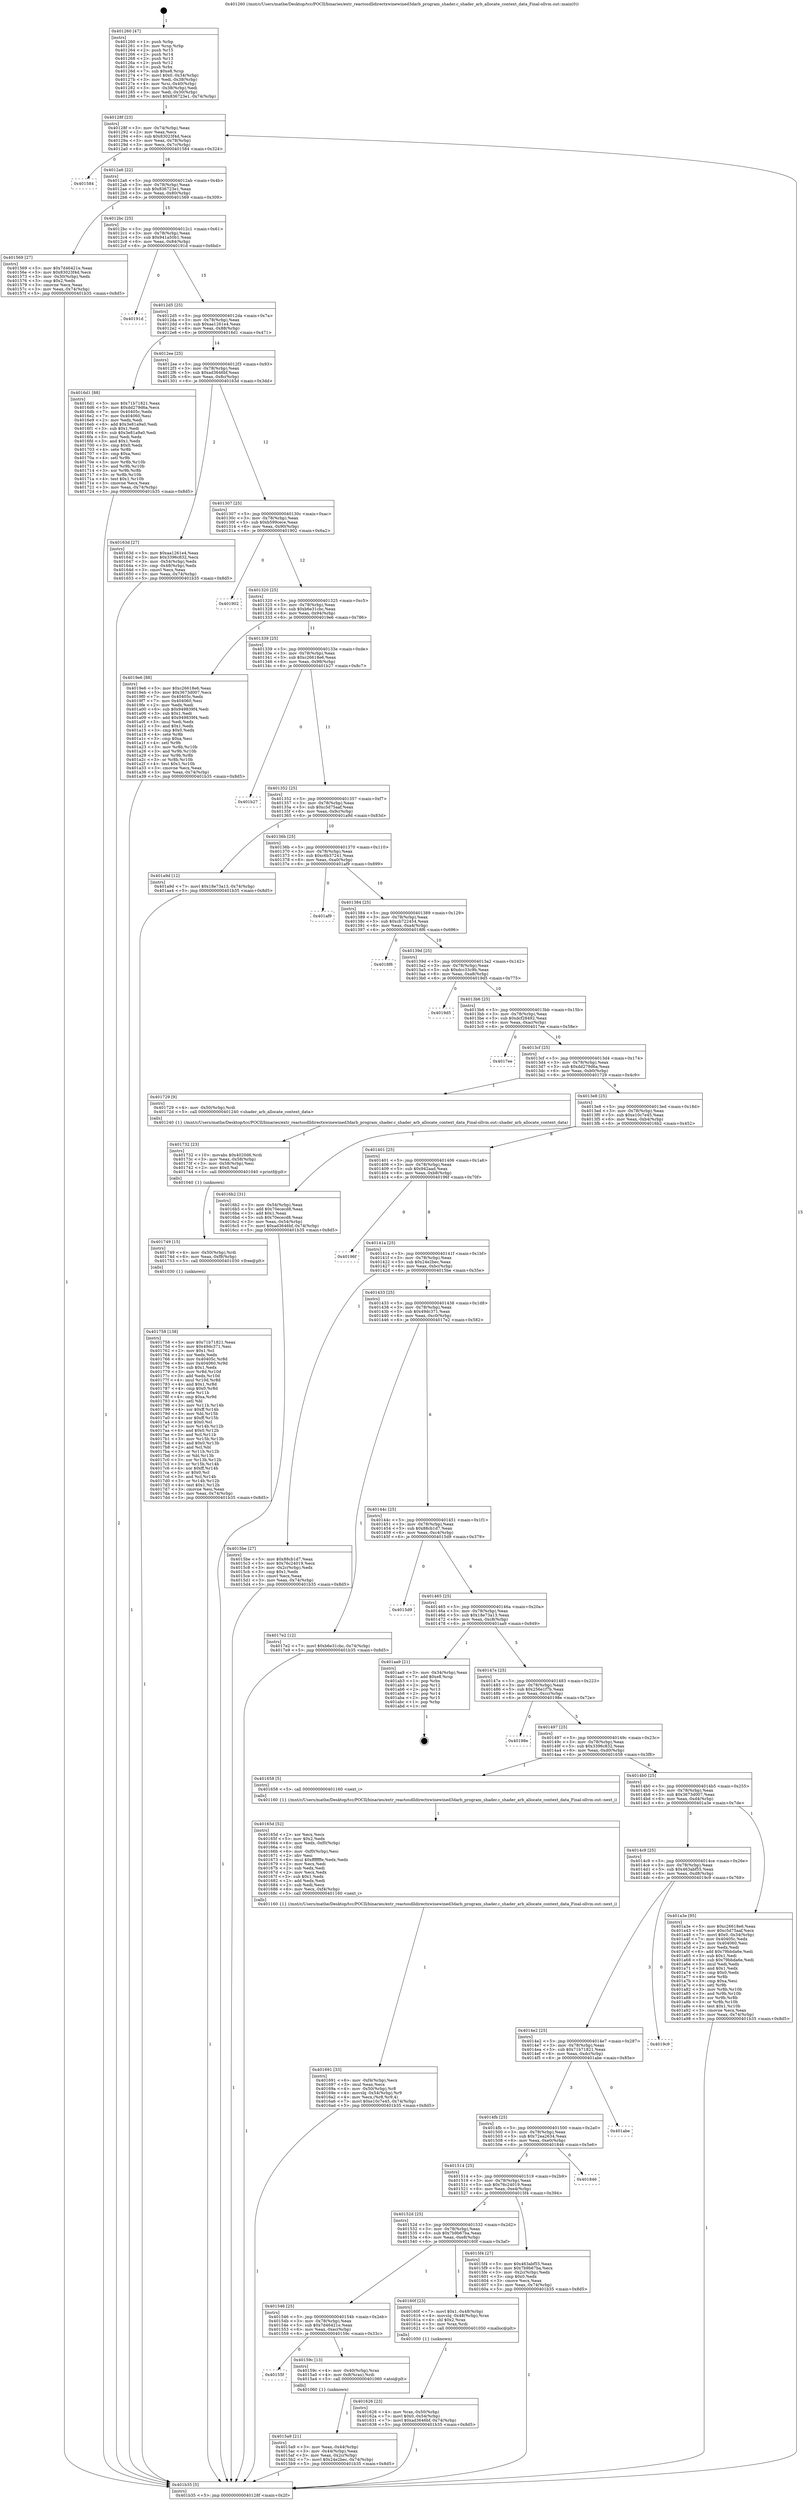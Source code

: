 digraph "0x401260" {
  label = "0x401260 (/mnt/c/Users/mathe/Desktop/tcc/POCII/binaries/extr_reactosdlldirectxwinewined3darb_program_shader.c_shader_arb_allocate_context_data_Final-ollvm.out::main(0))"
  labelloc = "t"
  node[shape=record]

  Entry [label="",width=0.3,height=0.3,shape=circle,fillcolor=black,style=filled]
  "0x40128f" [label="{
     0x40128f [23]\l
     | [instrs]\l
     &nbsp;&nbsp;0x40128f \<+3\>: mov -0x74(%rbp),%eax\l
     &nbsp;&nbsp;0x401292 \<+2\>: mov %eax,%ecx\l
     &nbsp;&nbsp;0x401294 \<+6\>: sub $0x83023f4d,%ecx\l
     &nbsp;&nbsp;0x40129a \<+3\>: mov %eax,-0x78(%rbp)\l
     &nbsp;&nbsp;0x40129d \<+3\>: mov %ecx,-0x7c(%rbp)\l
     &nbsp;&nbsp;0x4012a0 \<+6\>: je 0000000000401584 \<main+0x324\>\l
  }"]
  "0x401584" [label="{
     0x401584\l
  }", style=dashed]
  "0x4012a6" [label="{
     0x4012a6 [22]\l
     | [instrs]\l
     &nbsp;&nbsp;0x4012a6 \<+5\>: jmp 00000000004012ab \<main+0x4b\>\l
     &nbsp;&nbsp;0x4012ab \<+3\>: mov -0x78(%rbp),%eax\l
     &nbsp;&nbsp;0x4012ae \<+5\>: sub $0x836723e1,%eax\l
     &nbsp;&nbsp;0x4012b3 \<+3\>: mov %eax,-0x80(%rbp)\l
     &nbsp;&nbsp;0x4012b6 \<+6\>: je 0000000000401569 \<main+0x309\>\l
  }"]
  Exit [label="",width=0.3,height=0.3,shape=circle,fillcolor=black,style=filled,peripheries=2]
  "0x401569" [label="{
     0x401569 [27]\l
     | [instrs]\l
     &nbsp;&nbsp;0x401569 \<+5\>: mov $0x7d46421e,%eax\l
     &nbsp;&nbsp;0x40156e \<+5\>: mov $0x83023f4d,%ecx\l
     &nbsp;&nbsp;0x401573 \<+3\>: mov -0x30(%rbp),%edx\l
     &nbsp;&nbsp;0x401576 \<+3\>: cmp $0x2,%edx\l
     &nbsp;&nbsp;0x401579 \<+3\>: cmovne %ecx,%eax\l
     &nbsp;&nbsp;0x40157c \<+3\>: mov %eax,-0x74(%rbp)\l
     &nbsp;&nbsp;0x40157f \<+5\>: jmp 0000000000401b35 \<main+0x8d5\>\l
  }"]
  "0x4012bc" [label="{
     0x4012bc [25]\l
     | [instrs]\l
     &nbsp;&nbsp;0x4012bc \<+5\>: jmp 00000000004012c1 \<main+0x61\>\l
     &nbsp;&nbsp;0x4012c1 \<+3\>: mov -0x78(%rbp),%eax\l
     &nbsp;&nbsp;0x4012c4 \<+5\>: sub $0x941a50b1,%eax\l
     &nbsp;&nbsp;0x4012c9 \<+6\>: mov %eax,-0x84(%rbp)\l
     &nbsp;&nbsp;0x4012cf \<+6\>: je 000000000040191d \<main+0x6bd\>\l
  }"]
  "0x401b35" [label="{
     0x401b35 [5]\l
     | [instrs]\l
     &nbsp;&nbsp;0x401b35 \<+5\>: jmp 000000000040128f \<main+0x2f\>\l
  }"]
  "0x401260" [label="{
     0x401260 [47]\l
     | [instrs]\l
     &nbsp;&nbsp;0x401260 \<+1\>: push %rbp\l
     &nbsp;&nbsp;0x401261 \<+3\>: mov %rsp,%rbp\l
     &nbsp;&nbsp;0x401264 \<+2\>: push %r15\l
     &nbsp;&nbsp;0x401266 \<+2\>: push %r14\l
     &nbsp;&nbsp;0x401268 \<+2\>: push %r13\l
     &nbsp;&nbsp;0x40126a \<+2\>: push %r12\l
     &nbsp;&nbsp;0x40126c \<+1\>: push %rbx\l
     &nbsp;&nbsp;0x40126d \<+7\>: sub $0xe8,%rsp\l
     &nbsp;&nbsp;0x401274 \<+7\>: movl $0x0,-0x34(%rbp)\l
     &nbsp;&nbsp;0x40127b \<+3\>: mov %edi,-0x38(%rbp)\l
     &nbsp;&nbsp;0x40127e \<+4\>: mov %rsi,-0x40(%rbp)\l
     &nbsp;&nbsp;0x401282 \<+3\>: mov -0x38(%rbp),%edi\l
     &nbsp;&nbsp;0x401285 \<+3\>: mov %edi,-0x30(%rbp)\l
     &nbsp;&nbsp;0x401288 \<+7\>: movl $0x836723e1,-0x74(%rbp)\l
  }"]
  "0x401758" [label="{
     0x401758 [138]\l
     | [instrs]\l
     &nbsp;&nbsp;0x401758 \<+5\>: mov $0x71b71821,%eax\l
     &nbsp;&nbsp;0x40175d \<+5\>: mov $0x49dc371,%esi\l
     &nbsp;&nbsp;0x401762 \<+2\>: mov $0x1,%cl\l
     &nbsp;&nbsp;0x401764 \<+2\>: xor %edx,%edx\l
     &nbsp;&nbsp;0x401766 \<+8\>: mov 0x40405c,%r8d\l
     &nbsp;&nbsp;0x40176e \<+8\>: mov 0x404060,%r9d\l
     &nbsp;&nbsp;0x401776 \<+3\>: sub $0x1,%edx\l
     &nbsp;&nbsp;0x401779 \<+3\>: mov %r8d,%r10d\l
     &nbsp;&nbsp;0x40177c \<+3\>: add %edx,%r10d\l
     &nbsp;&nbsp;0x40177f \<+4\>: imul %r10d,%r8d\l
     &nbsp;&nbsp;0x401783 \<+4\>: and $0x1,%r8d\l
     &nbsp;&nbsp;0x401787 \<+4\>: cmp $0x0,%r8d\l
     &nbsp;&nbsp;0x40178b \<+4\>: sete %r11b\l
     &nbsp;&nbsp;0x40178f \<+4\>: cmp $0xa,%r9d\l
     &nbsp;&nbsp;0x401793 \<+3\>: setl %bl\l
     &nbsp;&nbsp;0x401796 \<+3\>: mov %r11b,%r14b\l
     &nbsp;&nbsp;0x401799 \<+4\>: xor $0xff,%r14b\l
     &nbsp;&nbsp;0x40179d \<+3\>: mov %bl,%r15b\l
     &nbsp;&nbsp;0x4017a0 \<+4\>: xor $0xff,%r15b\l
     &nbsp;&nbsp;0x4017a4 \<+3\>: xor $0x0,%cl\l
     &nbsp;&nbsp;0x4017a7 \<+3\>: mov %r14b,%r12b\l
     &nbsp;&nbsp;0x4017aa \<+4\>: and $0x0,%r12b\l
     &nbsp;&nbsp;0x4017ae \<+3\>: and %cl,%r11b\l
     &nbsp;&nbsp;0x4017b1 \<+3\>: mov %r15b,%r13b\l
     &nbsp;&nbsp;0x4017b4 \<+4\>: and $0x0,%r13b\l
     &nbsp;&nbsp;0x4017b8 \<+2\>: and %cl,%bl\l
     &nbsp;&nbsp;0x4017ba \<+3\>: or %r11b,%r12b\l
     &nbsp;&nbsp;0x4017bd \<+3\>: or %bl,%r13b\l
     &nbsp;&nbsp;0x4017c0 \<+3\>: xor %r13b,%r12b\l
     &nbsp;&nbsp;0x4017c3 \<+3\>: or %r15b,%r14b\l
     &nbsp;&nbsp;0x4017c6 \<+4\>: xor $0xff,%r14b\l
     &nbsp;&nbsp;0x4017ca \<+3\>: or $0x0,%cl\l
     &nbsp;&nbsp;0x4017cd \<+3\>: and %cl,%r14b\l
     &nbsp;&nbsp;0x4017d0 \<+3\>: or %r14b,%r12b\l
     &nbsp;&nbsp;0x4017d3 \<+4\>: test $0x1,%r12b\l
     &nbsp;&nbsp;0x4017d7 \<+3\>: cmovne %esi,%eax\l
     &nbsp;&nbsp;0x4017da \<+3\>: mov %eax,-0x74(%rbp)\l
     &nbsp;&nbsp;0x4017dd \<+5\>: jmp 0000000000401b35 \<main+0x8d5\>\l
  }"]
  "0x40191d" [label="{
     0x40191d\l
  }", style=dashed]
  "0x4012d5" [label="{
     0x4012d5 [25]\l
     | [instrs]\l
     &nbsp;&nbsp;0x4012d5 \<+5\>: jmp 00000000004012da \<main+0x7a\>\l
     &nbsp;&nbsp;0x4012da \<+3\>: mov -0x78(%rbp),%eax\l
     &nbsp;&nbsp;0x4012dd \<+5\>: sub $0xaa1261e4,%eax\l
     &nbsp;&nbsp;0x4012e2 \<+6\>: mov %eax,-0x88(%rbp)\l
     &nbsp;&nbsp;0x4012e8 \<+6\>: je 00000000004016d1 \<main+0x471\>\l
  }"]
  "0x401749" [label="{
     0x401749 [15]\l
     | [instrs]\l
     &nbsp;&nbsp;0x401749 \<+4\>: mov -0x50(%rbp),%rdi\l
     &nbsp;&nbsp;0x40174d \<+6\>: mov %eax,-0xf8(%rbp)\l
     &nbsp;&nbsp;0x401753 \<+5\>: call 0000000000401030 \<free@plt\>\l
     | [calls]\l
     &nbsp;&nbsp;0x401030 \{1\} (unknown)\l
  }"]
  "0x4016d1" [label="{
     0x4016d1 [88]\l
     | [instrs]\l
     &nbsp;&nbsp;0x4016d1 \<+5\>: mov $0x71b71821,%eax\l
     &nbsp;&nbsp;0x4016d6 \<+5\>: mov $0xdd279d6a,%ecx\l
     &nbsp;&nbsp;0x4016db \<+7\>: mov 0x40405c,%edx\l
     &nbsp;&nbsp;0x4016e2 \<+7\>: mov 0x404060,%esi\l
     &nbsp;&nbsp;0x4016e9 \<+2\>: mov %edx,%edi\l
     &nbsp;&nbsp;0x4016eb \<+6\>: add $0x3e81a9a0,%edi\l
     &nbsp;&nbsp;0x4016f1 \<+3\>: sub $0x1,%edi\l
     &nbsp;&nbsp;0x4016f4 \<+6\>: sub $0x3e81a9a0,%edi\l
     &nbsp;&nbsp;0x4016fa \<+3\>: imul %edi,%edx\l
     &nbsp;&nbsp;0x4016fd \<+3\>: and $0x1,%edx\l
     &nbsp;&nbsp;0x401700 \<+3\>: cmp $0x0,%edx\l
     &nbsp;&nbsp;0x401703 \<+4\>: sete %r8b\l
     &nbsp;&nbsp;0x401707 \<+3\>: cmp $0xa,%esi\l
     &nbsp;&nbsp;0x40170a \<+4\>: setl %r9b\l
     &nbsp;&nbsp;0x40170e \<+3\>: mov %r8b,%r10b\l
     &nbsp;&nbsp;0x401711 \<+3\>: and %r9b,%r10b\l
     &nbsp;&nbsp;0x401714 \<+3\>: xor %r9b,%r8b\l
     &nbsp;&nbsp;0x401717 \<+3\>: or %r8b,%r10b\l
     &nbsp;&nbsp;0x40171a \<+4\>: test $0x1,%r10b\l
     &nbsp;&nbsp;0x40171e \<+3\>: cmovne %ecx,%eax\l
     &nbsp;&nbsp;0x401721 \<+3\>: mov %eax,-0x74(%rbp)\l
     &nbsp;&nbsp;0x401724 \<+5\>: jmp 0000000000401b35 \<main+0x8d5\>\l
  }"]
  "0x4012ee" [label="{
     0x4012ee [25]\l
     | [instrs]\l
     &nbsp;&nbsp;0x4012ee \<+5\>: jmp 00000000004012f3 \<main+0x93\>\l
     &nbsp;&nbsp;0x4012f3 \<+3\>: mov -0x78(%rbp),%eax\l
     &nbsp;&nbsp;0x4012f6 \<+5\>: sub $0xad3646bf,%eax\l
     &nbsp;&nbsp;0x4012fb \<+6\>: mov %eax,-0x8c(%rbp)\l
     &nbsp;&nbsp;0x401301 \<+6\>: je 000000000040163d \<main+0x3dd\>\l
  }"]
  "0x401732" [label="{
     0x401732 [23]\l
     | [instrs]\l
     &nbsp;&nbsp;0x401732 \<+10\>: movabs $0x4020d6,%rdi\l
     &nbsp;&nbsp;0x40173c \<+3\>: mov %eax,-0x58(%rbp)\l
     &nbsp;&nbsp;0x40173f \<+3\>: mov -0x58(%rbp),%esi\l
     &nbsp;&nbsp;0x401742 \<+2\>: mov $0x0,%al\l
     &nbsp;&nbsp;0x401744 \<+5\>: call 0000000000401040 \<printf@plt\>\l
     | [calls]\l
     &nbsp;&nbsp;0x401040 \{1\} (unknown)\l
  }"]
  "0x40163d" [label="{
     0x40163d [27]\l
     | [instrs]\l
     &nbsp;&nbsp;0x40163d \<+5\>: mov $0xaa1261e4,%eax\l
     &nbsp;&nbsp;0x401642 \<+5\>: mov $0x3396c832,%ecx\l
     &nbsp;&nbsp;0x401647 \<+3\>: mov -0x54(%rbp),%edx\l
     &nbsp;&nbsp;0x40164a \<+3\>: cmp -0x48(%rbp),%edx\l
     &nbsp;&nbsp;0x40164d \<+3\>: cmovl %ecx,%eax\l
     &nbsp;&nbsp;0x401650 \<+3\>: mov %eax,-0x74(%rbp)\l
     &nbsp;&nbsp;0x401653 \<+5\>: jmp 0000000000401b35 \<main+0x8d5\>\l
  }"]
  "0x401307" [label="{
     0x401307 [25]\l
     | [instrs]\l
     &nbsp;&nbsp;0x401307 \<+5\>: jmp 000000000040130c \<main+0xac\>\l
     &nbsp;&nbsp;0x40130c \<+3\>: mov -0x78(%rbp),%eax\l
     &nbsp;&nbsp;0x40130f \<+5\>: sub $0xb599cece,%eax\l
     &nbsp;&nbsp;0x401314 \<+6\>: mov %eax,-0x90(%rbp)\l
     &nbsp;&nbsp;0x40131a \<+6\>: je 0000000000401902 \<main+0x6a2\>\l
  }"]
  "0x401691" [label="{
     0x401691 [33]\l
     | [instrs]\l
     &nbsp;&nbsp;0x401691 \<+6\>: mov -0xf4(%rbp),%ecx\l
     &nbsp;&nbsp;0x401697 \<+3\>: imul %eax,%ecx\l
     &nbsp;&nbsp;0x40169a \<+4\>: mov -0x50(%rbp),%r8\l
     &nbsp;&nbsp;0x40169e \<+4\>: movslq -0x54(%rbp),%r9\l
     &nbsp;&nbsp;0x4016a2 \<+4\>: mov %ecx,(%r8,%r9,4)\l
     &nbsp;&nbsp;0x4016a6 \<+7\>: movl $0xe10c7e45,-0x74(%rbp)\l
     &nbsp;&nbsp;0x4016ad \<+5\>: jmp 0000000000401b35 \<main+0x8d5\>\l
  }"]
  "0x401902" [label="{
     0x401902\l
  }", style=dashed]
  "0x401320" [label="{
     0x401320 [25]\l
     | [instrs]\l
     &nbsp;&nbsp;0x401320 \<+5\>: jmp 0000000000401325 \<main+0xc5\>\l
     &nbsp;&nbsp;0x401325 \<+3\>: mov -0x78(%rbp),%eax\l
     &nbsp;&nbsp;0x401328 \<+5\>: sub $0xb6e31cbc,%eax\l
     &nbsp;&nbsp;0x40132d \<+6\>: mov %eax,-0x94(%rbp)\l
     &nbsp;&nbsp;0x401333 \<+6\>: je 00000000004019e6 \<main+0x786\>\l
  }"]
  "0x40165d" [label="{
     0x40165d [52]\l
     | [instrs]\l
     &nbsp;&nbsp;0x40165d \<+2\>: xor %ecx,%ecx\l
     &nbsp;&nbsp;0x40165f \<+5\>: mov $0x2,%edx\l
     &nbsp;&nbsp;0x401664 \<+6\>: mov %edx,-0xf0(%rbp)\l
     &nbsp;&nbsp;0x40166a \<+1\>: cltd\l
     &nbsp;&nbsp;0x40166b \<+6\>: mov -0xf0(%rbp),%esi\l
     &nbsp;&nbsp;0x401671 \<+2\>: idiv %esi\l
     &nbsp;&nbsp;0x401673 \<+6\>: imul $0xfffffffe,%edx,%edx\l
     &nbsp;&nbsp;0x401679 \<+2\>: mov %ecx,%edi\l
     &nbsp;&nbsp;0x40167b \<+2\>: sub %edx,%edi\l
     &nbsp;&nbsp;0x40167d \<+2\>: mov %ecx,%edx\l
     &nbsp;&nbsp;0x40167f \<+3\>: sub $0x1,%edx\l
     &nbsp;&nbsp;0x401682 \<+2\>: add %edx,%edi\l
     &nbsp;&nbsp;0x401684 \<+2\>: sub %edi,%ecx\l
     &nbsp;&nbsp;0x401686 \<+6\>: mov %ecx,-0xf4(%rbp)\l
     &nbsp;&nbsp;0x40168c \<+5\>: call 0000000000401160 \<next_i\>\l
     | [calls]\l
     &nbsp;&nbsp;0x401160 \{1\} (/mnt/c/Users/mathe/Desktop/tcc/POCII/binaries/extr_reactosdlldirectxwinewined3darb_program_shader.c_shader_arb_allocate_context_data_Final-ollvm.out::next_i)\l
  }"]
  "0x4019e6" [label="{
     0x4019e6 [88]\l
     | [instrs]\l
     &nbsp;&nbsp;0x4019e6 \<+5\>: mov $0xc26618e6,%eax\l
     &nbsp;&nbsp;0x4019eb \<+5\>: mov $0x3673d007,%ecx\l
     &nbsp;&nbsp;0x4019f0 \<+7\>: mov 0x40405c,%edx\l
     &nbsp;&nbsp;0x4019f7 \<+7\>: mov 0x404060,%esi\l
     &nbsp;&nbsp;0x4019fe \<+2\>: mov %edx,%edi\l
     &nbsp;&nbsp;0x401a00 \<+6\>: sub $0x949839f4,%edi\l
     &nbsp;&nbsp;0x401a06 \<+3\>: sub $0x1,%edi\l
     &nbsp;&nbsp;0x401a09 \<+6\>: add $0x949839f4,%edi\l
     &nbsp;&nbsp;0x401a0f \<+3\>: imul %edi,%edx\l
     &nbsp;&nbsp;0x401a12 \<+3\>: and $0x1,%edx\l
     &nbsp;&nbsp;0x401a15 \<+3\>: cmp $0x0,%edx\l
     &nbsp;&nbsp;0x401a18 \<+4\>: sete %r8b\l
     &nbsp;&nbsp;0x401a1c \<+3\>: cmp $0xa,%esi\l
     &nbsp;&nbsp;0x401a1f \<+4\>: setl %r9b\l
     &nbsp;&nbsp;0x401a23 \<+3\>: mov %r8b,%r10b\l
     &nbsp;&nbsp;0x401a26 \<+3\>: and %r9b,%r10b\l
     &nbsp;&nbsp;0x401a29 \<+3\>: xor %r9b,%r8b\l
     &nbsp;&nbsp;0x401a2c \<+3\>: or %r8b,%r10b\l
     &nbsp;&nbsp;0x401a2f \<+4\>: test $0x1,%r10b\l
     &nbsp;&nbsp;0x401a33 \<+3\>: cmovne %ecx,%eax\l
     &nbsp;&nbsp;0x401a36 \<+3\>: mov %eax,-0x74(%rbp)\l
     &nbsp;&nbsp;0x401a39 \<+5\>: jmp 0000000000401b35 \<main+0x8d5\>\l
  }"]
  "0x401339" [label="{
     0x401339 [25]\l
     | [instrs]\l
     &nbsp;&nbsp;0x401339 \<+5\>: jmp 000000000040133e \<main+0xde\>\l
     &nbsp;&nbsp;0x40133e \<+3\>: mov -0x78(%rbp),%eax\l
     &nbsp;&nbsp;0x401341 \<+5\>: sub $0xc26618e6,%eax\l
     &nbsp;&nbsp;0x401346 \<+6\>: mov %eax,-0x98(%rbp)\l
     &nbsp;&nbsp;0x40134c \<+6\>: je 0000000000401b27 \<main+0x8c7\>\l
  }"]
  "0x401626" [label="{
     0x401626 [23]\l
     | [instrs]\l
     &nbsp;&nbsp;0x401626 \<+4\>: mov %rax,-0x50(%rbp)\l
     &nbsp;&nbsp;0x40162a \<+7\>: movl $0x0,-0x54(%rbp)\l
     &nbsp;&nbsp;0x401631 \<+7\>: movl $0xad3646bf,-0x74(%rbp)\l
     &nbsp;&nbsp;0x401638 \<+5\>: jmp 0000000000401b35 \<main+0x8d5\>\l
  }"]
  "0x401b27" [label="{
     0x401b27\l
  }", style=dashed]
  "0x401352" [label="{
     0x401352 [25]\l
     | [instrs]\l
     &nbsp;&nbsp;0x401352 \<+5\>: jmp 0000000000401357 \<main+0xf7\>\l
     &nbsp;&nbsp;0x401357 \<+3\>: mov -0x78(%rbp),%eax\l
     &nbsp;&nbsp;0x40135a \<+5\>: sub $0xc5d75aaf,%eax\l
     &nbsp;&nbsp;0x40135f \<+6\>: mov %eax,-0x9c(%rbp)\l
     &nbsp;&nbsp;0x401365 \<+6\>: je 0000000000401a9d \<main+0x83d\>\l
  }"]
  "0x4015a9" [label="{
     0x4015a9 [21]\l
     | [instrs]\l
     &nbsp;&nbsp;0x4015a9 \<+3\>: mov %eax,-0x44(%rbp)\l
     &nbsp;&nbsp;0x4015ac \<+3\>: mov -0x44(%rbp),%eax\l
     &nbsp;&nbsp;0x4015af \<+3\>: mov %eax,-0x2c(%rbp)\l
     &nbsp;&nbsp;0x4015b2 \<+7\>: movl $0x24e2bec,-0x74(%rbp)\l
     &nbsp;&nbsp;0x4015b9 \<+5\>: jmp 0000000000401b35 \<main+0x8d5\>\l
  }"]
  "0x401a9d" [label="{
     0x401a9d [12]\l
     | [instrs]\l
     &nbsp;&nbsp;0x401a9d \<+7\>: movl $0x18e73a13,-0x74(%rbp)\l
     &nbsp;&nbsp;0x401aa4 \<+5\>: jmp 0000000000401b35 \<main+0x8d5\>\l
  }"]
  "0x40136b" [label="{
     0x40136b [25]\l
     | [instrs]\l
     &nbsp;&nbsp;0x40136b \<+5\>: jmp 0000000000401370 \<main+0x110\>\l
     &nbsp;&nbsp;0x401370 \<+3\>: mov -0x78(%rbp),%eax\l
     &nbsp;&nbsp;0x401373 \<+5\>: sub $0xc6b37241,%eax\l
     &nbsp;&nbsp;0x401378 \<+6\>: mov %eax,-0xa0(%rbp)\l
     &nbsp;&nbsp;0x40137e \<+6\>: je 0000000000401af9 \<main+0x899\>\l
  }"]
  "0x40155f" [label="{
     0x40155f\l
  }", style=dashed]
  "0x401af9" [label="{
     0x401af9\l
  }", style=dashed]
  "0x401384" [label="{
     0x401384 [25]\l
     | [instrs]\l
     &nbsp;&nbsp;0x401384 \<+5\>: jmp 0000000000401389 \<main+0x129\>\l
     &nbsp;&nbsp;0x401389 \<+3\>: mov -0x78(%rbp),%eax\l
     &nbsp;&nbsp;0x40138c \<+5\>: sub $0xcb722454,%eax\l
     &nbsp;&nbsp;0x401391 \<+6\>: mov %eax,-0xa4(%rbp)\l
     &nbsp;&nbsp;0x401397 \<+6\>: je 00000000004018f6 \<main+0x696\>\l
  }"]
  "0x40159c" [label="{
     0x40159c [13]\l
     | [instrs]\l
     &nbsp;&nbsp;0x40159c \<+4\>: mov -0x40(%rbp),%rax\l
     &nbsp;&nbsp;0x4015a0 \<+4\>: mov 0x8(%rax),%rdi\l
     &nbsp;&nbsp;0x4015a4 \<+5\>: call 0000000000401060 \<atoi@plt\>\l
     | [calls]\l
     &nbsp;&nbsp;0x401060 \{1\} (unknown)\l
  }"]
  "0x4018f6" [label="{
     0x4018f6\l
  }", style=dashed]
  "0x40139d" [label="{
     0x40139d [25]\l
     | [instrs]\l
     &nbsp;&nbsp;0x40139d \<+5\>: jmp 00000000004013a2 \<main+0x142\>\l
     &nbsp;&nbsp;0x4013a2 \<+3\>: mov -0x78(%rbp),%eax\l
     &nbsp;&nbsp;0x4013a5 \<+5\>: sub $0xdcc33c9b,%eax\l
     &nbsp;&nbsp;0x4013aa \<+6\>: mov %eax,-0xa8(%rbp)\l
     &nbsp;&nbsp;0x4013b0 \<+6\>: je 00000000004019d5 \<main+0x775\>\l
  }"]
  "0x401546" [label="{
     0x401546 [25]\l
     | [instrs]\l
     &nbsp;&nbsp;0x401546 \<+5\>: jmp 000000000040154b \<main+0x2eb\>\l
     &nbsp;&nbsp;0x40154b \<+3\>: mov -0x78(%rbp),%eax\l
     &nbsp;&nbsp;0x40154e \<+5\>: sub $0x7d46421e,%eax\l
     &nbsp;&nbsp;0x401553 \<+6\>: mov %eax,-0xec(%rbp)\l
     &nbsp;&nbsp;0x401559 \<+6\>: je 000000000040159c \<main+0x33c\>\l
  }"]
  "0x4019d5" [label="{
     0x4019d5\l
  }", style=dashed]
  "0x4013b6" [label="{
     0x4013b6 [25]\l
     | [instrs]\l
     &nbsp;&nbsp;0x4013b6 \<+5\>: jmp 00000000004013bb \<main+0x15b\>\l
     &nbsp;&nbsp;0x4013bb \<+3\>: mov -0x78(%rbp),%eax\l
     &nbsp;&nbsp;0x4013be \<+5\>: sub $0xdcf28492,%eax\l
     &nbsp;&nbsp;0x4013c3 \<+6\>: mov %eax,-0xac(%rbp)\l
     &nbsp;&nbsp;0x4013c9 \<+6\>: je 00000000004017ee \<main+0x58e\>\l
  }"]
  "0x40160f" [label="{
     0x40160f [23]\l
     | [instrs]\l
     &nbsp;&nbsp;0x40160f \<+7\>: movl $0x1,-0x48(%rbp)\l
     &nbsp;&nbsp;0x401616 \<+4\>: movslq -0x48(%rbp),%rax\l
     &nbsp;&nbsp;0x40161a \<+4\>: shl $0x2,%rax\l
     &nbsp;&nbsp;0x40161e \<+3\>: mov %rax,%rdi\l
     &nbsp;&nbsp;0x401621 \<+5\>: call 0000000000401050 \<malloc@plt\>\l
     | [calls]\l
     &nbsp;&nbsp;0x401050 \{1\} (unknown)\l
  }"]
  "0x4017ee" [label="{
     0x4017ee\l
  }", style=dashed]
  "0x4013cf" [label="{
     0x4013cf [25]\l
     | [instrs]\l
     &nbsp;&nbsp;0x4013cf \<+5\>: jmp 00000000004013d4 \<main+0x174\>\l
     &nbsp;&nbsp;0x4013d4 \<+3\>: mov -0x78(%rbp),%eax\l
     &nbsp;&nbsp;0x4013d7 \<+5\>: sub $0xdd279d6a,%eax\l
     &nbsp;&nbsp;0x4013dc \<+6\>: mov %eax,-0xb0(%rbp)\l
     &nbsp;&nbsp;0x4013e2 \<+6\>: je 0000000000401729 \<main+0x4c9\>\l
  }"]
  "0x40152d" [label="{
     0x40152d [25]\l
     | [instrs]\l
     &nbsp;&nbsp;0x40152d \<+5\>: jmp 0000000000401532 \<main+0x2d2\>\l
     &nbsp;&nbsp;0x401532 \<+3\>: mov -0x78(%rbp),%eax\l
     &nbsp;&nbsp;0x401535 \<+5\>: sub $0x7b9b67ba,%eax\l
     &nbsp;&nbsp;0x40153a \<+6\>: mov %eax,-0xe8(%rbp)\l
     &nbsp;&nbsp;0x401540 \<+6\>: je 000000000040160f \<main+0x3af\>\l
  }"]
  "0x401729" [label="{
     0x401729 [9]\l
     | [instrs]\l
     &nbsp;&nbsp;0x401729 \<+4\>: mov -0x50(%rbp),%rdi\l
     &nbsp;&nbsp;0x40172d \<+5\>: call 0000000000401240 \<shader_arb_allocate_context_data\>\l
     | [calls]\l
     &nbsp;&nbsp;0x401240 \{1\} (/mnt/c/Users/mathe/Desktop/tcc/POCII/binaries/extr_reactosdlldirectxwinewined3darb_program_shader.c_shader_arb_allocate_context_data_Final-ollvm.out::shader_arb_allocate_context_data)\l
  }"]
  "0x4013e8" [label="{
     0x4013e8 [25]\l
     | [instrs]\l
     &nbsp;&nbsp;0x4013e8 \<+5\>: jmp 00000000004013ed \<main+0x18d\>\l
     &nbsp;&nbsp;0x4013ed \<+3\>: mov -0x78(%rbp),%eax\l
     &nbsp;&nbsp;0x4013f0 \<+5\>: sub $0xe10c7e45,%eax\l
     &nbsp;&nbsp;0x4013f5 \<+6\>: mov %eax,-0xb4(%rbp)\l
     &nbsp;&nbsp;0x4013fb \<+6\>: je 00000000004016b2 \<main+0x452\>\l
  }"]
  "0x4015f4" [label="{
     0x4015f4 [27]\l
     | [instrs]\l
     &nbsp;&nbsp;0x4015f4 \<+5\>: mov $0x463abf55,%eax\l
     &nbsp;&nbsp;0x4015f9 \<+5\>: mov $0x7b9b67ba,%ecx\l
     &nbsp;&nbsp;0x4015fe \<+3\>: mov -0x2c(%rbp),%edx\l
     &nbsp;&nbsp;0x401601 \<+3\>: cmp $0x0,%edx\l
     &nbsp;&nbsp;0x401604 \<+3\>: cmove %ecx,%eax\l
     &nbsp;&nbsp;0x401607 \<+3\>: mov %eax,-0x74(%rbp)\l
     &nbsp;&nbsp;0x40160a \<+5\>: jmp 0000000000401b35 \<main+0x8d5\>\l
  }"]
  "0x4016b2" [label="{
     0x4016b2 [31]\l
     | [instrs]\l
     &nbsp;&nbsp;0x4016b2 \<+3\>: mov -0x54(%rbp),%eax\l
     &nbsp;&nbsp;0x4016b5 \<+5\>: add $0x70ececd8,%eax\l
     &nbsp;&nbsp;0x4016ba \<+3\>: add $0x1,%eax\l
     &nbsp;&nbsp;0x4016bd \<+5\>: sub $0x70ececd8,%eax\l
     &nbsp;&nbsp;0x4016c2 \<+3\>: mov %eax,-0x54(%rbp)\l
     &nbsp;&nbsp;0x4016c5 \<+7\>: movl $0xad3646bf,-0x74(%rbp)\l
     &nbsp;&nbsp;0x4016cc \<+5\>: jmp 0000000000401b35 \<main+0x8d5\>\l
  }"]
  "0x401401" [label="{
     0x401401 [25]\l
     | [instrs]\l
     &nbsp;&nbsp;0x401401 \<+5\>: jmp 0000000000401406 \<main+0x1a6\>\l
     &nbsp;&nbsp;0x401406 \<+3\>: mov -0x78(%rbp),%eax\l
     &nbsp;&nbsp;0x401409 \<+5\>: sub $0x942aad,%eax\l
     &nbsp;&nbsp;0x40140e \<+6\>: mov %eax,-0xb8(%rbp)\l
     &nbsp;&nbsp;0x401414 \<+6\>: je 000000000040196f \<main+0x70f\>\l
  }"]
  "0x401514" [label="{
     0x401514 [25]\l
     | [instrs]\l
     &nbsp;&nbsp;0x401514 \<+5\>: jmp 0000000000401519 \<main+0x2b9\>\l
     &nbsp;&nbsp;0x401519 \<+3\>: mov -0x78(%rbp),%eax\l
     &nbsp;&nbsp;0x40151c \<+5\>: sub $0x76c24019,%eax\l
     &nbsp;&nbsp;0x401521 \<+6\>: mov %eax,-0xe4(%rbp)\l
     &nbsp;&nbsp;0x401527 \<+6\>: je 00000000004015f4 \<main+0x394\>\l
  }"]
  "0x40196f" [label="{
     0x40196f\l
  }", style=dashed]
  "0x40141a" [label="{
     0x40141a [25]\l
     | [instrs]\l
     &nbsp;&nbsp;0x40141a \<+5\>: jmp 000000000040141f \<main+0x1bf\>\l
     &nbsp;&nbsp;0x40141f \<+3\>: mov -0x78(%rbp),%eax\l
     &nbsp;&nbsp;0x401422 \<+5\>: sub $0x24e2bec,%eax\l
     &nbsp;&nbsp;0x401427 \<+6\>: mov %eax,-0xbc(%rbp)\l
     &nbsp;&nbsp;0x40142d \<+6\>: je 00000000004015be \<main+0x35e\>\l
  }"]
  "0x401846" [label="{
     0x401846\l
  }", style=dashed]
  "0x4015be" [label="{
     0x4015be [27]\l
     | [instrs]\l
     &nbsp;&nbsp;0x4015be \<+5\>: mov $0x88cb1d7,%eax\l
     &nbsp;&nbsp;0x4015c3 \<+5\>: mov $0x76c24019,%ecx\l
     &nbsp;&nbsp;0x4015c8 \<+3\>: mov -0x2c(%rbp),%edx\l
     &nbsp;&nbsp;0x4015cb \<+3\>: cmp $0x1,%edx\l
     &nbsp;&nbsp;0x4015ce \<+3\>: cmovl %ecx,%eax\l
     &nbsp;&nbsp;0x4015d1 \<+3\>: mov %eax,-0x74(%rbp)\l
     &nbsp;&nbsp;0x4015d4 \<+5\>: jmp 0000000000401b35 \<main+0x8d5\>\l
  }"]
  "0x401433" [label="{
     0x401433 [25]\l
     | [instrs]\l
     &nbsp;&nbsp;0x401433 \<+5\>: jmp 0000000000401438 \<main+0x1d8\>\l
     &nbsp;&nbsp;0x401438 \<+3\>: mov -0x78(%rbp),%eax\l
     &nbsp;&nbsp;0x40143b \<+5\>: sub $0x49dc371,%eax\l
     &nbsp;&nbsp;0x401440 \<+6\>: mov %eax,-0xc0(%rbp)\l
     &nbsp;&nbsp;0x401446 \<+6\>: je 00000000004017e2 \<main+0x582\>\l
  }"]
  "0x4014fb" [label="{
     0x4014fb [25]\l
     | [instrs]\l
     &nbsp;&nbsp;0x4014fb \<+5\>: jmp 0000000000401500 \<main+0x2a0\>\l
     &nbsp;&nbsp;0x401500 \<+3\>: mov -0x78(%rbp),%eax\l
     &nbsp;&nbsp;0x401503 \<+5\>: sub $0x72ea2634,%eax\l
     &nbsp;&nbsp;0x401508 \<+6\>: mov %eax,-0xe0(%rbp)\l
     &nbsp;&nbsp;0x40150e \<+6\>: je 0000000000401846 \<main+0x5e6\>\l
  }"]
  "0x4017e2" [label="{
     0x4017e2 [12]\l
     | [instrs]\l
     &nbsp;&nbsp;0x4017e2 \<+7\>: movl $0xb6e31cbc,-0x74(%rbp)\l
     &nbsp;&nbsp;0x4017e9 \<+5\>: jmp 0000000000401b35 \<main+0x8d5\>\l
  }"]
  "0x40144c" [label="{
     0x40144c [25]\l
     | [instrs]\l
     &nbsp;&nbsp;0x40144c \<+5\>: jmp 0000000000401451 \<main+0x1f1\>\l
     &nbsp;&nbsp;0x401451 \<+3\>: mov -0x78(%rbp),%eax\l
     &nbsp;&nbsp;0x401454 \<+5\>: sub $0x88cb1d7,%eax\l
     &nbsp;&nbsp;0x401459 \<+6\>: mov %eax,-0xc4(%rbp)\l
     &nbsp;&nbsp;0x40145f \<+6\>: je 00000000004015d9 \<main+0x379\>\l
  }"]
  "0x401abe" [label="{
     0x401abe\l
  }", style=dashed]
  "0x4015d9" [label="{
     0x4015d9\l
  }", style=dashed]
  "0x401465" [label="{
     0x401465 [25]\l
     | [instrs]\l
     &nbsp;&nbsp;0x401465 \<+5\>: jmp 000000000040146a \<main+0x20a\>\l
     &nbsp;&nbsp;0x40146a \<+3\>: mov -0x78(%rbp),%eax\l
     &nbsp;&nbsp;0x40146d \<+5\>: sub $0x18e73a13,%eax\l
     &nbsp;&nbsp;0x401472 \<+6\>: mov %eax,-0xc8(%rbp)\l
     &nbsp;&nbsp;0x401478 \<+6\>: je 0000000000401aa9 \<main+0x849\>\l
  }"]
  "0x4014e2" [label="{
     0x4014e2 [25]\l
     | [instrs]\l
     &nbsp;&nbsp;0x4014e2 \<+5\>: jmp 00000000004014e7 \<main+0x287\>\l
     &nbsp;&nbsp;0x4014e7 \<+3\>: mov -0x78(%rbp),%eax\l
     &nbsp;&nbsp;0x4014ea \<+5\>: sub $0x71b71821,%eax\l
     &nbsp;&nbsp;0x4014ef \<+6\>: mov %eax,-0xdc(%rbp)\l
     &nbsp;&nbsp;0x4014f5 \<+6\>: je 0000000000401abe \<main+0x85e\>\l
  }"]
  "0x401aa9" [label="{
     0x401aa9 [21]\l
     | [instrs]\l
     &nbsp;&nbsp;0x401aa9 \<+3\>: mov -0x34(%rbp),%eax\l
     &nbsp;&nbsp;0x401aac \<+7\>: add $0xe8,%rsp\l
     &nbsp;&nbsp;0x401ab3 \<+1\>: pop %rbx\l
     &nbsp;&nbsp;0x401ab4 \<+2\>: pop %r12\l
     &nbsp;&nbsp;0x401ab6 \<+2\>: pop %r13\l
     &nbsp;&nbsp;0x401ab8 \<+2\>: pop %r14\l
     &nbsp;&nbsp;0x401aba \<+2\>: pop %r15\l
     &nbsp;&nbsp;0x401abc \<+1\>: pop %rbp\l
     &nbsp;&nbsp;0x401abd \<+1\>: ret\l
  }"]
  "0x40147e" [label="{
     0x40147e [25]\l
     | [instrs]\l
     &nbsp;&nbsp;0x40147e \<+5\>: jmp 0000000000401483 \<main+0x223\>\l
     &nbsp;&nbsp;0x401483 \<+3\>: mov -0x78(%rbp),%eax\l
     &nbsp;&nbsp;0x401486 \<+5\>: sub $0x256e1f7b,%eax\l
     &nbsp;&nbsp;0x40148b \<+6\>: mov %eax,-0xcc(%rbp)\l
     &nbsp;&nbsp;0x401491 \<+6\>: je 000000000040198e \<main+0x72e\>\l
  }"]
  "0x4019c9" [label="{
     0x4019c9\l
  }", style=dashed]
  "0x40198e" [label="{
     0x40198e\l
  }", style=dashed]
  "0x401497" [label="{
     0x401497 [25]\l
     | [instrs]\l
     &nbsp;&nbsp;0x401497 \<+5\>: jmp 000000000040149c \<main+0x23c\>\l
     &nbsp;&nbsp;0x40149c \<+3\>: mov -0x78(%rbp),%eax\l
     &nbsp;&nbsp;0x40149f \<+5\>: sub $0x3396c832,%eax\l
     &nbsp;&nbsp;0x4014a4 \<+6\>: mov %eax,-0xd0(%rbp)\l
     &nbsp;&nbsp;0x4014aa \<+6\>: je 0000000000401658 \<main+0x3f8\>\l
  }"]
  "0x4014c9" [label="{
     0x4014c9 [25]\l
     | [instrs]\l
     &nbsp;&nbsp;0x4014c9 \<+5\>: jmp 00000000004014ce \<main+0x26e\>\l
     &nbsp;&nbsp;0x4014ce \<+3\>: mov -0x78(%rbp),%eax\l
     &nbsp;&nbsp;0x4014d1 \<+5\>: sub $0x463abf55,%eax\l
     &nbsp;&nbsp;0x4014d6 \<+6\>: mov %eax,-0xd8(%rbp)\l
     &nbsp;&nbsp;0x4014dc \<+6\>: je 00000000004019c9 \<main+0x769\>\l
  }"]
  "0x401658" [label="{
     0x401658 [5]\l
     | [instrs]\l
     &nbsp;&nbsp;0x401658 \<+5\>: call 0000000000401160 \<next_i\>\l
     | [calls]\l
     &nbsp;&nbsp;0x401160 \{1\} (/mnt/c/Users/mathe/Desktop/tcc/POCII/binaries/extr_reactosdlldirectxwinewined3darb_program_shader.c_shader_arb_allocate_context_data_Final-ollvm.out::next_i)\l
  }"]
  "0x4014b0" [label="{
     0x4014b0 [25]\l
     | [instrs]\l
     &nbsp;&nbsp;0x4014b0 \<+5\>: jmp 00000000004014b5 \<main+0x255\>\l
     &nbsp;&nbsp;0x4014b5 \<+3\>: mov -0x78(%rbp),%eax\l
     &nbsp;&nbsp;0x4014b8 \<+5\>: sub $0x3673d007,%eax\l
     &nbsp;&nbsp;0x4014bd \<+6\>: mov %eax,-0xd4(%rbp)\l
     &nbsp;&nbsp;0x4014c3 \<+6\>: je 0000000000401a3e \<main+0x7de\>\l
  }"]
  "0x401a3e" [label="{
     0x401a3e [95]\l
     | [instrs]\l
     &nbsp;&nbsp;0x401a3e \<+5\>: mov $0xc26618e6,%eax\l
     &nbsp;&nbsp;0x401a43 \<+5\>: mov $0xc5d75aaf,%ecx\l
     &nbsp;&nbsp;0x401a48 \<+7\>: movl $0x0,-0x34(%rbp)\l
     &nbsp;&nbsp;0x401a4f \<+7\>: mov 0x40405c,%edx\l
     &nbsp;&nbsp;0x401a56 \<+7\>: mov 0x404060,%esi\l
     &nbsp;&nbsp;0x401a5d \<+2\>: mov %edx,%edi\l
     &nbsp;&nbsp;0x401a5f \<+6\>: add $0x79bbda6e,%edi\l
     &nbsp;&nbsp;0x401a65 \<+3\>: sub $0x1,%edi\l
     &nbsp;&nbsp;0x401a68 \<+6\>: sub $0x79bbda6e,%edi\l
     &nbsp;&nbsp;0x401a6e \<+3\>: imul %edi,%edx\l
     &nbsp;&nbsp;0x401a71 \<+3\>: and $0x1,%edx\l
     &nbsp;&nbsp;0x401a74 \<+3\>: cmp $0x0,%edx\l
     &nbsp;&nbsp;0x401a77 \<+4\>: sete %r8b\l
     &nbsp;&nbsp;0x401a7b \<+3\>: cmp $0xa,%esi\l
     &nbsp;&nbsp;0x401a7e \<+4\>: setl %r9b\l
     &nbsp;&nbsp;0x401a82 \<+3\>: mov %r8b,%r10b\l
     &nbsp;&nbsp;0x401a85 \<+3\>: and %r9b,%r10b\l
     &nbsp;&nbsp;0x401a88 \<+3\>: xor %r9b,%r8b\l
     &nbsp;&nbsp;0x401a8b \<+3\>: or %r8b,%r10b\l
     &nbsp;&nbsp;0x401a8e \<+4\>: test $0x1,%r10b\l
     &nbsp;&nbsp;0x401a92 \<+3\>: cmovne %ecx,%eax\l
     &nbsp;&nbsp;0x401a95 \<+3\>: mov %eax,-0x74(%rbp)\l
     &nbsp;&nbsp;0x401a98 \<+5\>: jmp 0000000000401b35 \<main+0x8d5\>\l
  }"]
  Entry -> "0x401260" [label=" 1"]
  "0x40128f" -> "0x401584" [label=" 0"]
  "0x40128f" -> "0x4012a6" [label=" 16"]
  "0x401aa9" -> Exit [label=" 1"]
  "0x4012a6" -> "0x401569" [label=" 1"]
  "0x4012a6" -> "0x4012bc" [label=" 15"]
  "0x401569" -> "0x401b35" [label=" 1"]
  "0x401260" -> "0x40128f" [label=" 1"]
  "0x401b35" -> "0x40128f" [label=" 15"]
  "0x401a9d" -> "0x401b35" [label=" 1"]
  "0x4012bc" -> "0x40191d" [label=" 0"]
  "0x4012bc" -> "0x4012d5" [label=" 15"]
  "0x401a3e" -> "0x401b35" [label=" 1"]
  "0x4012d5" -> "0x4016d1" [label=" 1"]
  "0x4012d5" -> "0x4012ee" [label=" 14"]
  "0x4019e6" -> "0x401b35" [label=" 1"]
  "0x4012ee" -> "0x40163d" [label=" 2"]
  "0x4012ee" -> "0x401307" [label=" 12"]
  "0x4017e2" -> "0x401b35" [label=" 1"]
  "0x401307" -> "0x401902" [label=" 0"]
  "0x401307" -> "0x401320" [label=" 12"]
  "0x401758" -> "0x401b35" [label=" 1"]
  "0x401320" -> "0x4019e6" [label=" 1"]
  "0x401320" -> "0x401339" [label=" 11"]
  "0x401749" -> "0x401758" [label=" 1"]
  "0x401339" -> "0x401b27" [label=" 0"]
  "0x401339" -> "0x401352" [label=" 11"]
  "0x401732" -> "0x401749" [label=" 1"]
  "0x401352" -> "0x401a9d" [label=" 1"]
  "0x401352" -> "0x40136b" [label=" 10"]
  "0x401729" -> "0x401732" [label=" 1"]
  "0x40136b" -> "0x401af9" [label=" 0"]
  "0x40136b" -> "0x401384" [label=" 10"]
  "0x4016d1" -> "0x401b35" [label=" 1"]
  "0x401384" -> "0x4018f6" [label=" 0"]
  "0x401384" -> "0x40139d" [label=" 10"]
  "0x4016b2" -> "0x401b35" [label=" 1"]
  "0x40139d" -> "0x4019d5" [label=" 0"]
  "0x40139d" -> "0x4013b6" [label=" 10"]
  "0x40165d" -> "0x401691" [label=" 1"]
  "0x4013b6" -> "0x4017ee" [label=" 0"]
  "0x4013b6" -> "0x4013cf" [label=" 10"]
  "0x401658" -> "0x40165d" [label=" 1"]
  "0x4013cf" -> "0x401729" [label=" 1"]
  "0x4013cf" -> "0x4013e8" [label=" 9"]
  "0x401626" -> "0x401b35" [label=" 1"]
  "0x4013e8" -> "0x4016b2" [label=" 1"]
  "0x4013e8" -> "0x401401" [label=" 8"]
  "0x40160f" -> "0x401626" [label=" 1"]
  "0x401401" -> "0x40196f" [label=" 0"]
  "0x401401" -> "0x40141a" [label=" 8"]
  "0x4015be" -> "0x401b35" [label=" 1"]
  "0x40141a" -> "0x4015be" [label=" 1"]
  "0x40141a" -> "0x401433" [label=" 7"]
  "0x4015a9" -> "0x401b35" [label=" 1"]
  "0x401433" -> "0x4017e2" [label=" 1"]
  "0x401433" -> "0x40144c" [label=" 6"]
  "0x401546" -> "0x40155f" [label=" 0"]
  "0x40144c" -> "0x4015d9" [label=" 0"]
  "0x40144c" -> "0x401465" [label=" 6"]
  "0x401546" -> "0x40159c" [label=" 1"]
  "0x401465" -> "0x401aa9" [label=" 1"]
  "0x401465" -> "0x40147e" [label=" 5"]
  "0x40152d" -> "0x401546" [label=" 1"]
  "0x40147e" -> "0x40198e" [label=" 0"]
  "0x40147e" -> "0x401497" [label=" 5"]
  "0x40152d" -> "0x40160f" [label=" 1"]
  "0x401497" -> "0x401658" [label=" 1"]
  "0x401497" -> "0x4014b0" [label=" 4"]
  "0x401514" -> "0x40152d" [label=" 2"]
  "0x4014b0" -> "0x401a3e" [label=" 1"]
  "0x4014b0" -> "0x4014c9" [label=" 3"]
  "0x40163d" -> "0x401b35" [label=" 2"]
  "0x4014c9" -> "0x4019c9" [label=" 0"]
  "0x4014c9" -> "0x4014e2" [label=" 3"]
  "0x401691" -> "0x401b35" [label=" 1"]
  "0x4014e2" -> "0x401abe" [label=" 0"]
  "0x4014e2" -> "0x4014fb" [label=" 3"]
  "0x40159c" -> "0x4015a9" [label=" 1"]
  "0x4014fb" -> "0x401846" [label=" 0"]
  "0x4014fb" -> "0x401514" [label=" 3"]
  "0x4015f4" -> "0x401b35" [label=" 1"]
  "0x401514" -> "0x4015f4" [label=" 1"]
}

